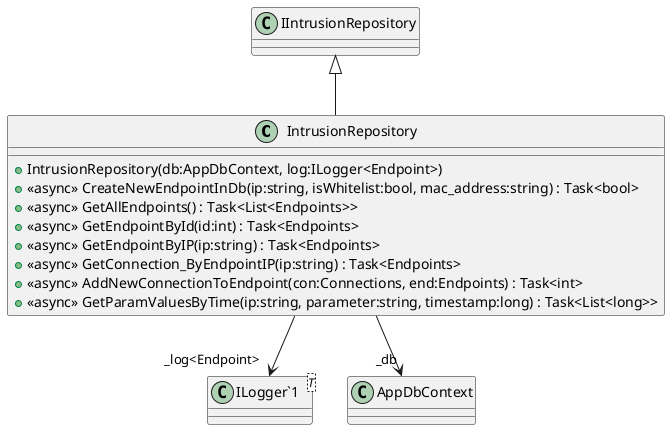 @startuml
class IntrusionRepository {
    + IntrusionRepository(db:AppDbContext, log:ILogger<Endpoint>)
    + <<async>> CreateNewEndpointInDb(ip:string, isWhitelist:bool, mac_address:string) : Task<bool>
    + <<async>> GetAllEndpoints() : Task<List<Endpoints>>
    + <<async>> GetEndpointById(id:int) : Task<Endpoints>
    + <<async>> GetEndpointByIP(ip:string) : Task<Endpoints>
    + <<async>> GetConnection_ByEndpointIP(ip:string) : Task<Endpoints>
    + <<async>> AddNewConnectionToEndpoint(con:Connections, end:Endpoints) : Task<int>
    + <<async>> GetParamValuesByTime(ip:string, parameter:string, timestamp:long) : Task<List<long>>
}
class "ILogger`1"<T> {
}
IIntrusionRepository <|-- IntrusionRepository
IntrusionRepository --> "_db" AppDbContext
IntrusionRepository --> "_log<Endpoint>" "ILogger`1"
@enduml
